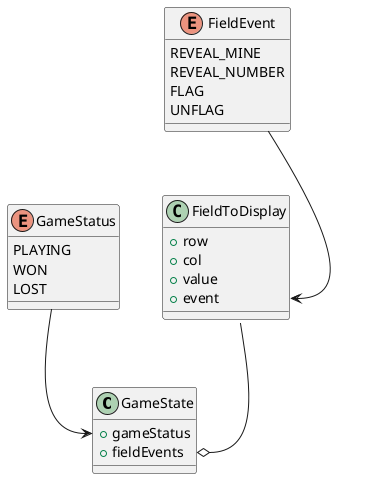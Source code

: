 @startuml

class GameState{
    +gameStatus
    +fieldEvents
}

enum FieldEvent{
    REVEAL_MINE
    REVEAL_NUMBER
    FLAG
    UNFLAG
}

enum GameStatus{
    PLAYING
    WON
    LOST
}

class FieldToDisplay{
    +row
    +col
    +value
    +event
}


GameStatus --> GameState::gameStatus
FieldEvent --> FieldToDisplay::event
FieldToDisplay --o GameState::fieldEvents
@enduml
